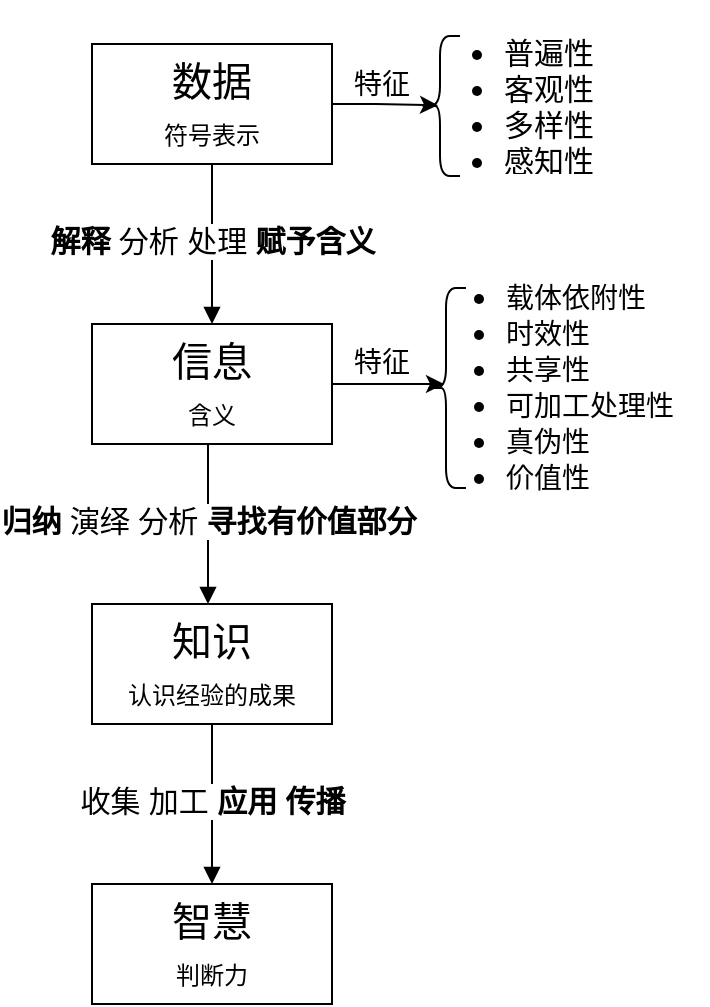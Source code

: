 <mxfile version="20.3.0" type="github">
  <diagram id="idsj6dxLZvEoAHtVf7Wu" name="第 1 页">
    <mxGraphModel dx="1640" dy="431" grid="1" gridSize="10" guides="1" tooltips="1" connect="1" arrows="1" fold="1" page="1" pageScale="1" pageWidth="827" pageHeight="1169" math="0" shadow="0">
      <root>
        <mxCell id="0" />
        <mxCell id="1" parent="0" />
        <mxCell id="G0NdqX8XDF4M0NVHrU59-21" style="edgeStyle=orthogonalEdgeStyle;rounded=0;orthogonalLoop=1;jettySize=auto;html=1;exitX=1;exitY=0.5;exitDx=0;exitDy=0;entryX=0.45;entryY=0.494;entryDx=0;entryDy=0;entryPerimeter=0;fontSize=17;strokeColor=default;" edge="1" parent="1" source="G0NdqX8XDF4M0NVHrU59-1" target="G0NdqX8XDF4M0NVHrU59-19">
          <mxGeometry relative="1" as="geometry" />
        </mxCell>
        <mxCell id="G0NdqX8XDF4M0NVHrU59-1" value="数据&lt;br&gt;&lt;font style=&quot;font-size: 12px;&quot;&gt;符号表示&lt;/font&gt;" style="rounded=0;whiteSpace=wrap;html=1;fontSize=20;" vertex="1" parent="1">
          <mxGeometry x="40" y="70" width="120" height="60" as="geometry" />
        </mxCell>
        <mxCell id="G0NdqX8XDF4M0NVHrU59-8" value="信息&lt;br&gt;&lt;font style=&quot;font-size: 12px;&quot;&gt;含义&lt;/font&gt;" style="rounded=0;whiteSpace=wrap;html=1;fontSize=20;" vertex="1" parent="1">
          <mxGeometry x="40" y="210" width="120" height="60" as="geometry" />
        </mxCell>
        <mxCell id="G0NdqX8XDF4M0NVHrU59-10" value="知识&lt;br&gt;&lt;font style=&quot;font-size: 12px;&quot;&gt;认识经验的成果&lt;/font&gt;" style="rounded=0;whiteSpace=wrap;html=1;fontSize=20;" vertex="1" parent="1">
          <mxGeometry x="40" y="350" width="120" height="60" as="geometry" />
        </mxCell>
        <mxCell id="G0NdqX8XDF4M0NVHrU59-12" value="智慧&lt;br&gt;&lt;font style=&quot;font-size: 12px;&quot;&gt;判断力&lt;/font&gt;" style="rounded=0;whiteSpace=wrap;html=1;fontSize=20;" vertex="1" parent="1">
          <mxGeometry x="40" y="490" width="120" height="60" as="geometry" />
        </mxCell>
        <mxCell id="G0NdqX8XDF4M0NVHrU59-19" value="" style="shape=curlyBracket;whiteSpace=wrap;html=1;rounded=1;fontSize=17;" vertex="1" parent="1">
          <mxGeometry x="204" y="66" width="20" height="70" as="geometry" />
        </mxCell>
        <mxCell id="G0NdqX8XDF4M0NVHrU59-23" value="&lt;font style=&quot;font-size: 14px;&quot;&gt;特征&lt;/font&gt;" style="text;html=1;strokeColor=none;fillColor=none;align=center;verticalAlign=middle;whiteSpace=wrap;rounded=0;fontSize=17;" vertex="1" parent="1">
          <mxGeometry x="160" y="80" width="50" height="20" as="geometry" />
        </mxCell>
        <mxCell id="G0NdqX8XDF4M0NVHrU59-24" value="&lt;ul style=&quot;&quot;&gt;&lt;li&gt;普遍性&lt;br&gt;&lt;/li&gt;&lt;li&gt;客观性&lt;br&gt;&lt;/li&gt;&lt;li&gt;多样性&lt;br&gt;&lt;/li&gt;&lt;li&gt;感知性&lt;/li&gt;&lt;/ul&gt;" style="text;strokeColor=none;fillColor=none;html=1;whiteSpace=wrap;verticalAlign=middle;overflow=hidden;fontSize=15;strokeWidth=2;" vertex="1" parent="1">
          <mxGeometry x="204" y="48.5" width="100" height="87.5" as="geometry" />
        </mxCell>
        <mxCell id="G0NdqX8XDF4M0NVHrU59-26" value="&lt;font style=&quot;font-size: 15px;&quot;&gt;&lt;b&gt;解释&lt;/b&gt; 分析 处理 &lt;b&gt;赋予含义&lt;/b&gt;&lt;/font&gt;" style="html=1;verticalAlign=bottom;endArrow=block;rounded=0;strokeColor=default;fontSize=13;" edge="1" parent="1" source="G0NdqX8XDF4M0NVHrU59-1" target="G0NdqX8XDF4M0NVHrU59-8">
          <mxGeometry x="0.25" width="80" relative="1" as="geometry">
            <mxPoint x="100" y="133" as="sourcePoint" />
            <mxPoint x="100" y="213" as="targetPoint" />
            <mxPoint as="offset" />
          </mxGeometry>
        </mxCell>
        <mxCell id="G0NdqX8XDF4M0NVHrU59-27" value="&lt;b&gt;归纳&lt;/b&gt; 演绎 分析 &lt;b&gt;寻找有价值部分&lt;/b&gt;" style="html=1;verticalAlign=bottom;endArrow=block;rounded=0;strokeColor=default;fontSize=15;" edge="1" parent="1">
          <mxGeometry x="0.25" width="80" relative="1" as="geometry">
            <mxPoint x="98" y="270" as="sourcePoint" />
            <mxPoint x="98" y="350" as="targetPoint" />
            <mxPoint as="offset" />
          </mxGeometry>
        </mxCell>
        <mxCell id="G0NdqX8XDF4M0NVHrU59-28" value="收集 加工 &lt;b&gt;应用 传播&lt;/b&gt;" style="html=1;verticalAlign=bottom;endArrow=block;rounded=0;strokeColor=default;fontSize=15;" edge="1" parent="1" source="G0NdqX8XDF4M0NVHrU59-10" target="G0NdqX8XDF4M0NVHrU59-12">
          <mxGeometry x="0.25" width="80" relative="1" as="geometry">
            <mxPoint x="100" y="440" as="sourcePoint" />
            <mxPoint x="680" y="320" as="targetPoint" />
            <mxPoint as="offset" />
          </mxGeometry>
        </mxCell>
        <mxCell id="G0NdqX8XDF4M0NVHrU59-33" style="edgeStyle=orthogonalEdgeStyle;rounded=0;orthogonalLoop=1;jettySize=auto;html=1;fontSize=17;strokeColor=default;entryX=0.45;entryY=0.48;entryDx=0;entryDy=0;entryPerimeter=0;" edge="1" parent="1" target="G0NdqX8XDF4M0NVHrU59-34" source="G0NdqX8XDF4M0NVHrU59-8">
          <mxGeometry relative="1" as="geometry">
            <mxPoint x="160" y="242.5" as="sourcePoint" />
          </mxGeometry>
        </mxCell>
        <mxCell id="G0NdqX8XDF4M0NVHrU59-34" value="" style="shape=curlyBracket;whiteSpace=wrap;html=1;rounded=1;fontSize=17;" vertex="1" parent="1">
          <mxGeometry x="207" y="192" width="20" height="100" as="geometry" />
        </mxCell>
        <mxCell id="G0NdqX8XDF4M0NVHrU59-35" value="&lt;font style=&quot;font-size: 14px;&quot;&gt;特征&lt;/font&gt;" style="text;html=1;strokeColor=none;fillColor=none;align=center;verticalAlign=middle;whiteSpace=wrap;rounded=0;fontSize=17;" vertex="1" parent="1">
          <mxGeometry x="160" y="220" width="50" height="18.5" as="geometry" />
        </mxCell>
        <mxCell id="G0NdqX8XDF4M0NVHrU59-36" value="&lt;ul&gt;&lt;li&gt;&lt;font style=&quot;font-size: 14px;&quot;&gt;&lt;span style=&quot;background-color: initial;&quot;&gt;载体依附性&lt;/span&gt;&lt;/font&gt;&lt;/li&gt;&lt;li&gt;&lt;font style=&quot;font-size: 14px;&quot;&gt;&lt;span style=&quot;background-color: initial;&quot;&gt;时效性&lt;/span&gt;&lt;/font&gt;&lt;/li&gt;&lt;li&gt;&lt;font style=&quot;font-size: 14px;&quot;&gt;&lt;span style=&quot;background-color: initial;&quot;&gt;共享性&lt;/span&gt;&lt;/font&gt;&lt;/li&gt;&lt;li&gt;&lt;font style=&quot;font-size: 14px;&quot;&gt;&lt;span style=&quot;background-color: initial;&quot;&gt;可加工处理性&lt;/span&gt;&lt;/font&gt;&lt;/li&gt;&lt;li&gt;&lt;font style=&quot;font-size: 14px;&quot;&gt;&lt;span style=&quot;background-color: initial;&quot;&gt;真伪性&lt;/span&gt;&lt;/font&gt;&lt;/li&gt;&lt;li&gt;&lt;font style=&quot;font-size: 14px;&quot;&gt;&lt;span style=&quot;background-color: initial;&quot;&gt;价值性&lt;/span&gt;&lt;/font&gt;&lt;/li&gt;&lt;/ul&gt;" style="text;strokeColor=none;fillColor=none;html=1;whiteSpace=wrap;verticalAlign=middle;overflow=hidden;fontSize=15;strokeWidth=2;" vertex="1" parent="1">
          <mxGeometry x="205" y="170.5" width="143" height="135" as="geometry" />
        </mxCell>
      </root>
    </mxGraphModel>
  </diagram>
</mxfile>
